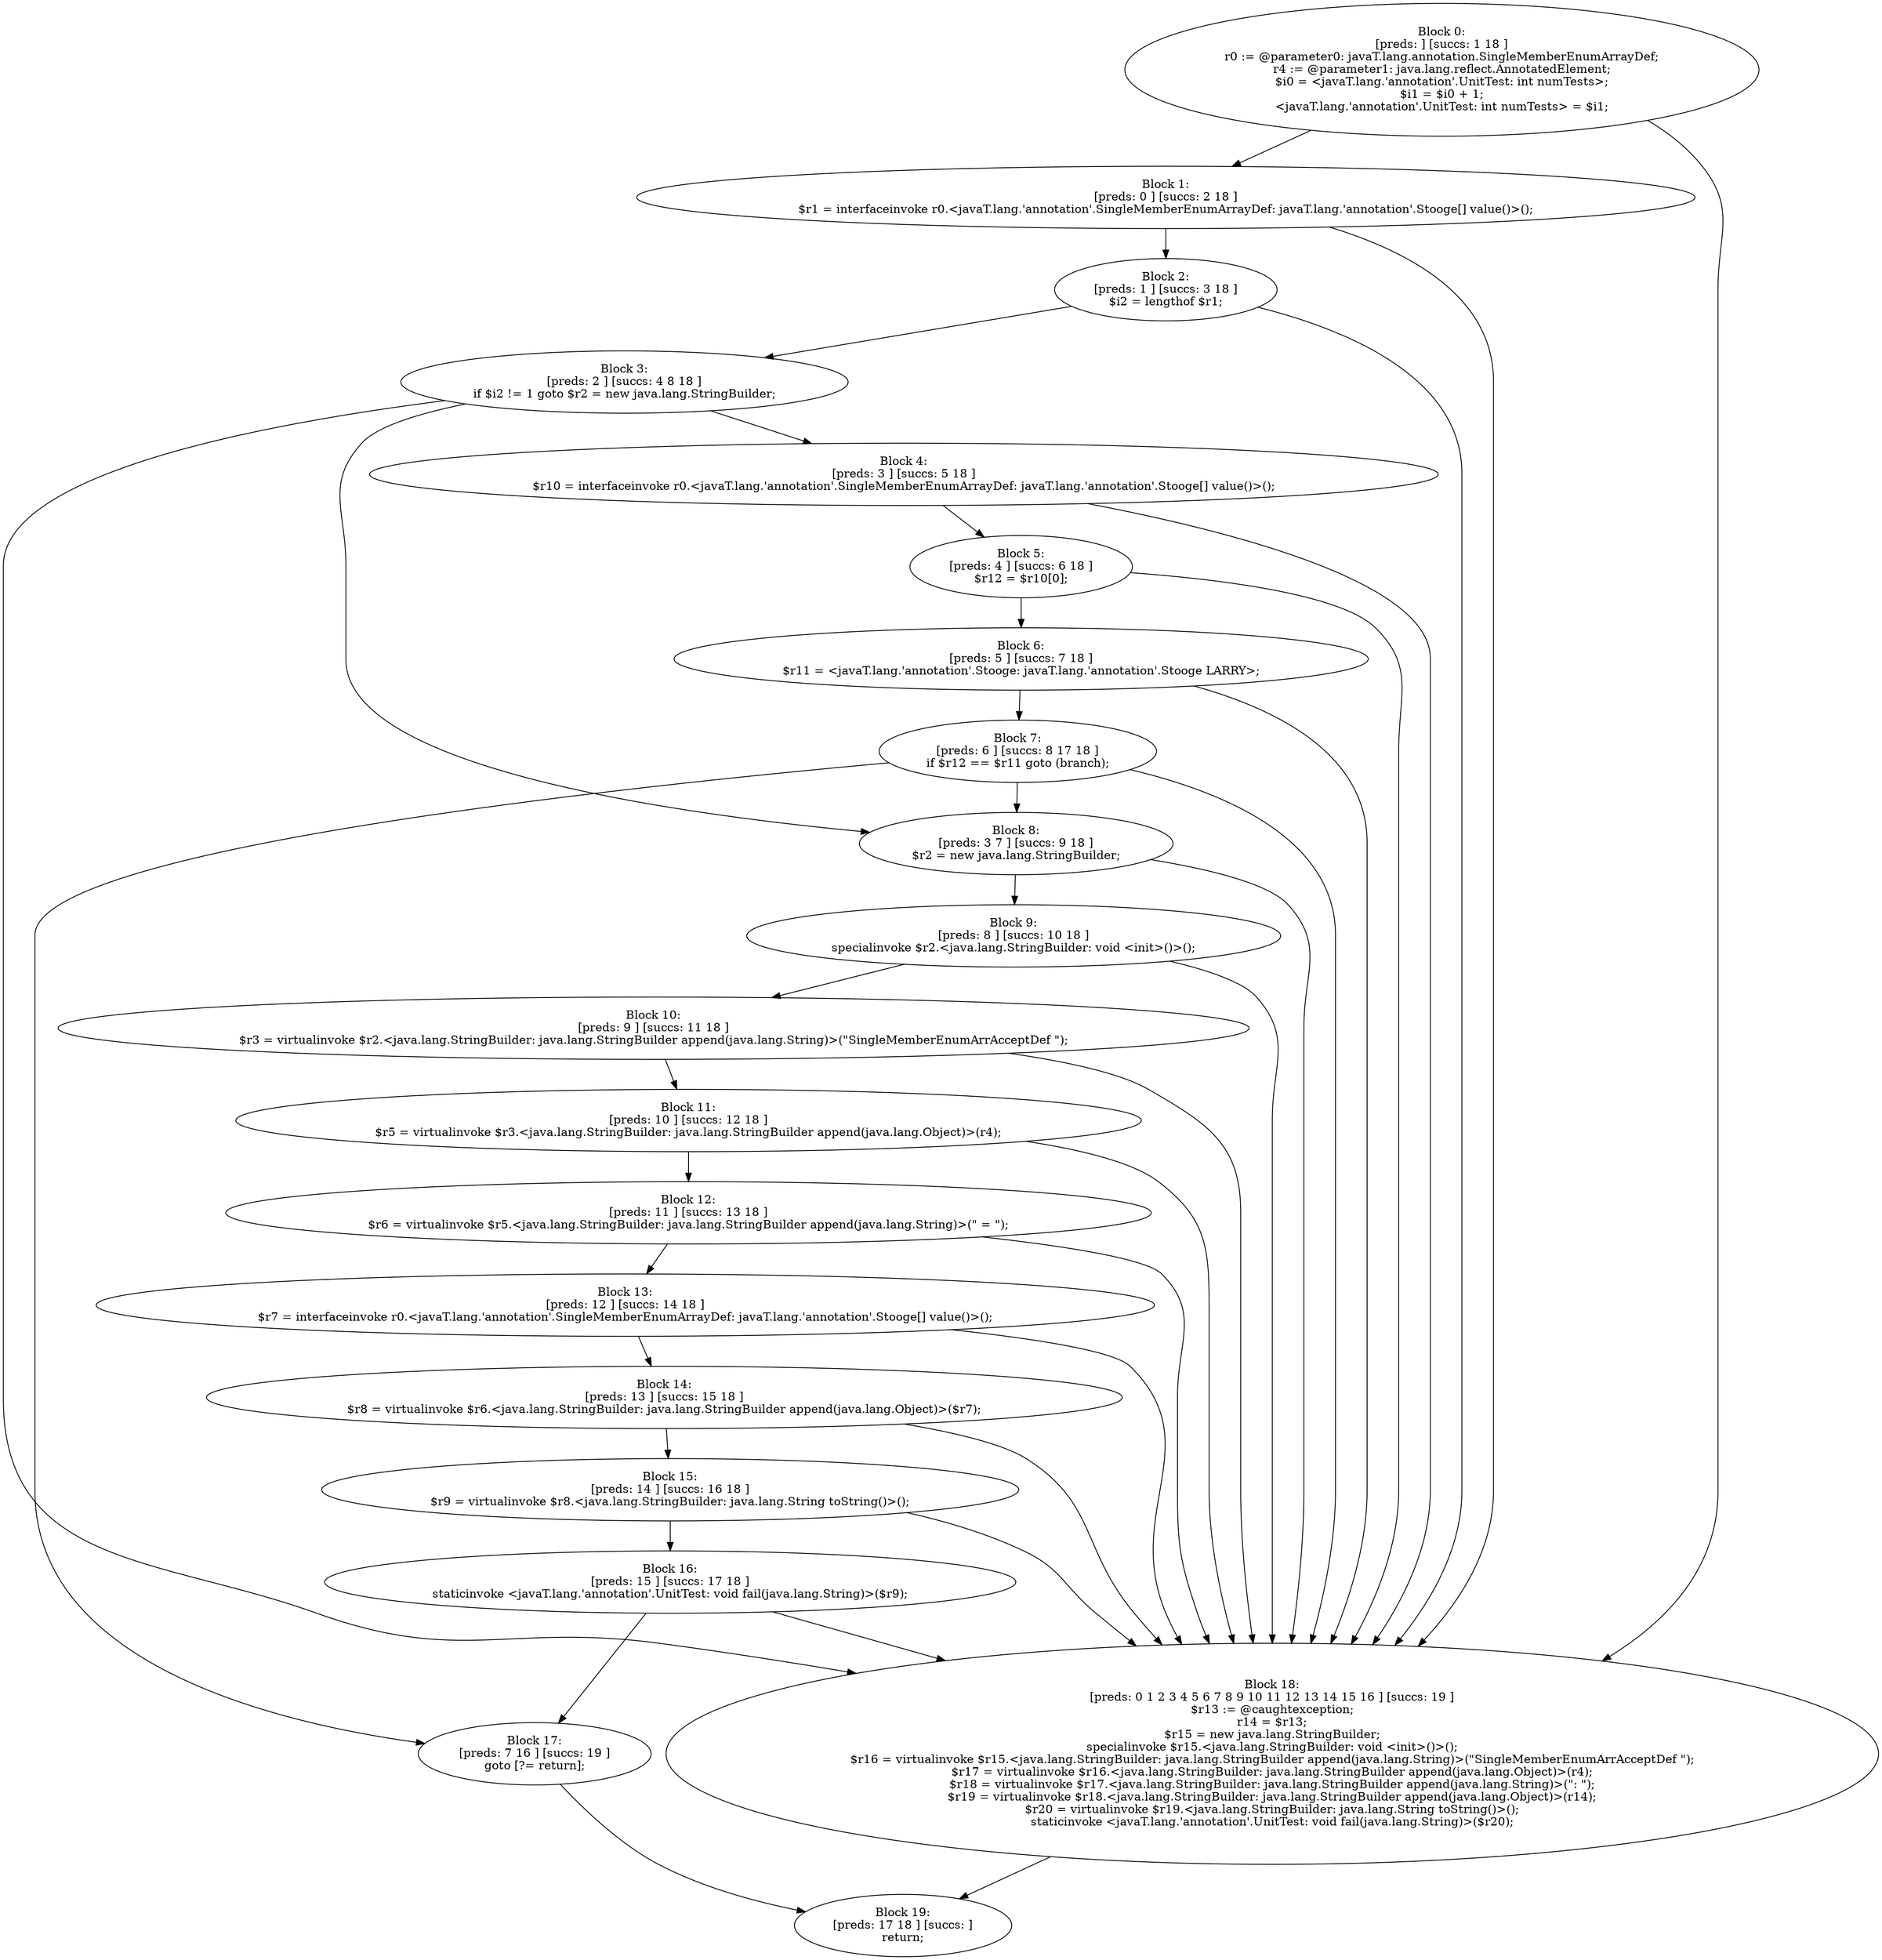 digraph "unitGraph" {
    "Block 0:
[preds: ] [succs: 1 18 ]
r0 := @parameter0: javaT.lang.annotation.SingleMemberEnumArrayDef;
r4 := @parameter1: java.lang.reflect.AnnotatedElement;
$i0 = <javaT.lang.'annotation'.UnitTest: int numTests>;
$i1 = $i0 + 1;
<javaT.lang.'annotation'.UnitTest: int numTests> = $i1;
"
    "Block 1:
[preds: 0 ] [succs: 2 18 ]
$r1 = interfaceinvoke r0.<javaT.lang.'annotation'.SingleMemberEnumArrayDef: javaT.lang.'annotation'.Stooge[] value()>();
"
    "Block 2:
[preds: 1 ] [succs: 3 18 ]
$i2 = lengthof $r1;
"
    "Block 3:
[preds: 2 ] [succs: 4 8 18 ]
if $i2 != 1 goto $r2 = new java.lang.StringBuilder;
"
    "Block 4:
[preds: 3 ] [succs: 5 18 ]
$r10 = interfaceinvoke r0.<javaT.lang.'annotation'.SingleMemberEnumArrayDef: javaT.lang.'annotation'.Stooge[] value()>();
"
    "Block 5:
[preds: 4 ] [succs: 6 18 ]
$r12 = $r10[0];
"
    "Block 6:
[preds: 5 ] [succs: 7 18 ]
$r11 = <javaT.lang.'annotation'.Stooge: javaT.lang.'annotation'.Stooge LARRY>;
"
    "Block 7:
[preds: 6 ] [succs: 8 17 18 ]
if $r12 == $r11 goto (branch);
"
    "Block 8:
[preds: 3 7 ] [succs: 9 18 ]
$r2 = new java.lang.StringBuilder;
"
    "Block 9:
[preds: 8 ] [succs: 10 18 ]
specialinvoke $r2.<java.lang.StringBuilder: void <init>()>();
"
    "Block 10:
[preds: 9 ] [succs: 11 18 ]
$r3 = virtualinvoke $r2.<java.lang.StringBuilder: java.lang.StringBuilder append(java.lang.String)>(\"SingleMemberEnumArrAcceptDef \");
"
    "Block 11:
[preds: 10 ] [succs: 12 18 ]
$r5 = virtualinvoke $r3.<java.lang.StringBuilder: java.lang.StringBuilder append(java.lang.Object)>(r4);
"
    "Block 12:
[preds: 11 ] [succs: 13 18 ]
$r6 = virtualinvoke $r5.<java.lang.StringBuilder: java.lang.StringBuilder append(java.lang.String)>(\" = \");
"
    "Block 13:
[preds: 12 ] [succs: 14 18 ]
$r7 = interfaceinvoke r0.<javaT.lang.'annotation'.SingleMemberEnumArrayDef: javaT.lang.'annotation'.Stooge[] value()>();
"
    "Block 14:
[preds: 13 ] [succs: 15 18 ]
$r8 = virtualinvoke $r6.<java.lang.StringBuilder: java.lang.StringBuilder append(java.lang.Object)>($r7);
"
    "Block 15:
[preds: 14 ] [succs: 16 18 ]
$r9 = virtualinvoke $r8.<java.lang.StringBuilder: java.lang.String toString()>();
"
    "Block 16:
[preds: 15 ] [succs: 17 18 ]
staticinvoke <javaT.lang.'annotation'.UnitTest: void fail(java.lang.String)>($r9);
"
    "Block 17:
[preds: 7 16 ] [succs: 19 ]
goto [?= return];
"
    "Block 18:
[preds: 0 1 2 3 4 5 6 7 8 9 10 11 12 13 14 15 16 ] [succs: 19 ]
$r13 := @caughtexception;
r14 = $r13;
$r15 = new java.lang.StringBuilder;
specialinvoke $r15.<java.lang.StringBuilder: void <init>()>();
$r16 = virtualinvoke $r15.<java.lang.StringBuilder: java.lang.StringBuilder append(java.lang.String)>(\"SingleMemberEnumArrAcceptDef \");
$r17 = virtualinvoke $r16.<java.lang.StringBuilder: java.lang.StringBuilder append(java.lang.Object)>(r4);
$r18 = virtualinvoke $r17.<java.lang.StringBuilder: java.lang.StringBuilder append(java.lang.String)>(\": \");
$r19 = virtualinvoke $r18.<java.lang.StringBuilder: java.lang.StringBuilder append(java.lang.Object)>(r14);
$r20 = virtualinvoke $r19.<java.lang.StringBuilder: java.lang.String toString()>();
staticinvoke <javaT.lang.'annotation'.UnitTest: void fail(java.lang.String)>($r20);
"
    "Block 19:
[preds: 17 18 ] [succs: ]
return;
"
    "Block 0:
[preds: ] [succs: 1 18 ]
r0 := @parameter0: javaT.lang.annotation.SingleMemberEnumArrayDef;
r4 := @parameter1: java.lang.reflect.AnnotatedElement;
$i0 = <javaT.lang.'annotation'.UnitTest: int numTests>;
$i1 = $i0 + 1;
<javaT.lang.'annotation'.UnitTest: int numTests> = $i1;
"->"Block 1:
[preds: 0 ] [succs: 2 18 ]
$r1 = interfaceinvoke r0.<javaT.lang.'annotation'.SingleMemberEnumArrayDef: javaT.lang.'annotation'.Stooge[] value()>();
";
    "Block 0:
[preds: ] [succs: 1 18 ]
r0 := @parameter0: javaT.lang.annotation.SingleMemberEnumArrayDef;
r4 := @parameter1: java.lang.reflect.AnnotatedElement;
$i0 = <javaT.lang.'annotation'.UnitTest: int numTests>;
$i1 = $i0 + 1;
<javaT.lang.'annotation'.UnitTest: int numTests> = $i1;
"->"Block 18:
[preds: 0 1 2 3 4 5 6 7 8 9 10 11 12 13 14 15 16 ] [succs: 19 ]
$r13 := @caughtexception;
r14 = $r13;
$r15 = new java.lang.StringBuilder;
specialinvoke $r15.<java.lang.StringBuilder: void <init>()>();
$r16 = virtualinvoke $r15.<java.lang.StringBuilder: java.lang.StringBuilder append(java.lang.String)>(\"SingleMemberEnumArrAcceptDef \");
$r17 = virtualinvoke $r16.<java.lang.StringBuilder: java.lang.StringBuilder append(java.lang.Object)>(r4);
$r18 = virtualinvoke $r17.<java.lang.StringBuilder: java.lang.StringBuilder append(java.lang.String)>(\": \");
$r19 = virtualinvoke $r18.<java.lang.StringBuilder: java.lang.StringBuilder append(java.lang.Object)>(r14);
$r20 = virtualinvoke $r19.<java.lang.StringBuilder: java.lang.String toString()>();
staticinvoke <javaT.lang.'annotation'.UnitTest: void fail(java.lang.String)>($r20);
";
    "Block 1:
[preds: 0 ] [succs: 2 18 ]
$r1 = interfaceinvoke r0.<javaT.lang.'annotation'.SingleMemberEnumArrayDef: javaT.lang.'annotation'.Stooge[] value()>();
"->"Block 2:
[preds: 1 ] [succs: 3 18 ]
$i2 = lengthof $r1;
";
    "Block 1:
[preds: 0 ] [succs: 2 18 ]
$r1 = interfaceinvoke r0.<javaT.lang.'annotation'.SingleMemberEnumArrayDef: javaT.lang.'annotation'.Stooge[] value()>();
"->"Block 18:
[preds: 0 1 2 3 4 5 6 7 8 9 10 11 12 13 14 15 16 ] [succs: 19 ]
$r13 := @caughtexception;
r14 = $r13;
$r15 = new java.lang.StringBuilder;
specialinvoke $r15.<java.lang.StringBuilder: void <init>()>();
$r16 = virtualinvoke $r15.<java.lang.StringBuilder: java.lang.StringBuilder append(java.lang.String)>(\"SingleMemberEnumArrAcceptDef \");
$r17 = virtualinvoke $r16.<java.lang.StringBuilder: java.lang.StringBuilder append(java.lang.Object)>(r4);
$r18 = virtualinvoke $r17.<java.lang.StringBuilder: java.lang.StringBuilder append(java.lang.String)>(\": \");
$r19 = virtualinvoke $r18.<java.lang.StringBuilder: java.lang.StringBuilder append(java.lang.Object)>(r14);
$r20 = virtualinvoke $r19.<java.lang.StringBuilder: java.lang.String toString()>();
staticinvoke <javaT.lang.'annotation'.UnitTest: void fail(java.lang.String)>($r20);
";
    "Block 2:
[preds: 1 ] [succs: 3 18 ]
$i2 = lengthof $r1;
"->"Block 3:
[preds: 2 ] [succs: 4 8 18 ]
if $i2 != 1 goto $r2 = new java.lang.StringBuilder;
";
    "Block 2:
[preds: 1 ] [succs: 3 18 ]
$i2 = lengthof $r1;
"->"Block 18:
[preds: 0 1 2 3 4 5 6 7 8 9 10 11 12 13 14 15 16 ] [succs: 19 ]
$r13 := @caughtexception;
r14 = $r13;
$r15 = new java.lang.StringBuilder;
specialinvoke $r15.<java.lang.StringBuilder: void <init>()>();
$r16 = virtualinvoke $r15.<java.lang.StringBuilder: java.lang.StringBuilder append(java.lang.String)>(\"SingleMemberEnumArrAcceptDef \");
$r17 = virtualinvoke $r16.<java.lang.StringBuilder: java.lang.StringBuilder append(java.lang.Object)>(r4);
$r18 = virtualinvoke $r17.<java.lang.StringBuilder: java.lang.StringBuilder append(java.lang.String)>(\": \");
$r19 = virtualinvoke $r18.<java.lang.StringBuilder: java.lang.StringBuilder append(java.lang.Object)>(r14);
$r20 = virtualinvoke $r19.<java.lang.StringBuilder: java.lang.String toString()>();
staticinvoke <javaT.lang.'annotation'.UnitTest: void fail(java.lang.String)>($r20);
";
    "Block 3:
[preds: 2 ] [succs: 4 8 18 ]
if $i2 != 1 goto $r2 = new java.lang.StringBuilder;
"->"Block 4:
[preds: 3 ] [succs: 5 18 ]
$r10 = interfaceinvoke r0.<javaT.lang.'annotation'.SingleMemberEnumArrayDef: javaT.lang.'annotation'.Stooge[] value()>();
";
    "Block 3:
[preds: 2 ] [succs: 4 8 18 ]
if $i2 != 1 goto $r2 = new java.lang.StringBuilder;
"->"Block 8:
[preds: 3 7 ] [succs: 9 18 ]
$r2 = new java.lang.StringBuilder;
";
    "Block 3:
[preds: 2 ] [succs: 4 8 18 ]
if $i2 != 1 goto $r2 = new java.lang.StringBuilder;
"->"Block 18:
[preds: 0 1 2 3 4 5 6 7 8 9 10 11 12 13 14 15 16 ] [succs: 19 ]
$r13 := @caughtexception;
r14 = $r13;
$r15 = new java.lang.StringBuilder;
specialinvoke $r15.<java.lang.StringBuilder: void <init>()>();
$r16 = virtualinvoke $r15.<java.lang.StringBuilder: java.lang.StringBuilder append(java.lang.String)>(\"SingleMemberEnumArrAcceptDef \");
$r17 = virtualinvoke $r16.<java.lang.StringBuilder: java.lang.StringBuilder append(java.lang.Object)>(r4);
$r18 = virtualinvoke $r17.<java.lang.StringBuilder: java.lang.StringBuilder append(java.lang.String)>(\": \");
$r19 = virtualinvoke $r18.<java.lang.StringBuilder: java.lang.StringBuilder append(java.lang.Object)>(r14);
$r20 = virtualinvoke $r19.<java.lang.StringBuilder: java.lang.String toString()>();
staticinvoke <javaT.lang.'annotation'.UnitTest: void fail(java.lang.String)>($r20);
";
    "Block 4:
[preds: 3 ] [succs: 5 18 ]
$r10 = interfaceinvoke r0.<javaT.lang.'annotation'.SingleMemberEnumArrayDef: javaT.lang.'annotation'.Stooge[] value()>();
"->"Block 5:
[preds: 4 ] [succs: 6 18 ]
$r12 = $r10[0];
";
    "Block 4:
[preds: 3 ] [succs: 5 18 ]
$r10 = interfaceinvoke r0.<javaT.lang.'annotation'.SingleMemberEnumArrayDef: javaT.lang.'annotation'.Stooge[] value()>();
"->"Block 18:
[preds: 0 1 2 3 4 5 6 7 8 9 10 11 12 13 14 15 16 ] [succs: 19 ]
$r13 := @caughtexception;
r14 = $r13;
$r15 = new java.lang.StringBuilder;
specialinvoke $r15.<java.lang.StringBuilder: void <init>()>();
$r16 = virtualinvoke $r15.<java.lang.StringBuilder: java.lang.StringBuilder append(java.lang.String)>(\"SingleMemberEnumArrAcceptDef \");
$r17 = virtualinvoke $r16.<java.lang.StringBuilder: java.lang.StringBuilder append(java.lang.Object)>(r4);
$r18 = virtualinvoke $r17.<java.lang.StringBuilder: java.lang.StringBuilder append(java.lang.String)>(\": \");
$r19 = virtualinvoke $r18.<java.lang.StringBuilder: java.lang.StringBuilder append(java.lang.Object)>(r14);
$r20 = virtualinvoke $r19.<java.lang.StringBuilder: java.lang.String toString()>();
staticinvoke <javaT.lang.'annotation'.UnitTest: void fail(java.lang.String)>($r20);
";
    "Block 5:
[preds: 4 ] [succs: 6 18 ]
$r12 = $r10[0];
"->"Block 6:
[preds: 5 ] [succs: 7 18 ]
$r11 = <javaT.lang.'annotation'.Stooge: javaT.lang.'annotation'.Stooge LARRY>;
";
    "Block 5:
[preds: 4 ] [succs: 6 18 ]
$r12 = $r10[0];
"->"Block 18:
[preds: 0 1 2 3 4 5 6 7 8 9 10 11 12 13 14 15 16 ] [succs: 19 ]
$r13 := @caughtexception;
r14 = $r13;
$r15 = new java.lang.StringBuilder;
specialinvoke $r15.<java.lang.StringBuilder: void <init>()>();
$r16 = virtualinvoke $r15.<java.lang.StringBuilder: java.lang.StringBuilder append(java.lang.String)>(\"SingleMemberEnumArrAcceptDef \");
$r17 = virtualinvoke $r16.<java.lang.StringBuilder: java.lang.StringBuilder append(java.lang.Object)>(r4);
$r18 = virtualinvoke $r17.<java.lang.StringBuilder: java.lang.StringBuilder append(java.lang.String)>(\": \");
$r19 = virtualinvoke $r18.<java.lang.StringBuilder: java.lang.StringBuilder append(java.lang.Object)>(r14);
$r20 = virtualinvoke $r19.<java.lang.StringBuilder: java.lang.String toString()>();
staticinvoke <javaT.lang.'annotation'.UnitTest: void fail(java.lang.String)>($r20);
";
    "Block 6:
[preds: 5 ] [succs: 7 18 ]
$r11 = <javaT.lang.'annotation'.Stooge: javaT.lang.'annotation'.Stooge LARRY>;
"->"Block 7:
[preds: 6 ] [succs: 8 17 18 ]
if $r12 == $r11 goto (branch);
";
    "Block 6:
[preds: 5 ] [succs: 7 18 ]
$r11 = <javaT.lang.'annotation'.Stooge: javaT.lang.'annotation'.Stooge LARRY>;
"->"Block 18:
[preds: 0 1 2 3 4 5 6 7 8 9 10 11 12 13 14 15 16 ] [succs: 19 ]
$r13 := @caughtexception;
r14 = $r13;
$r15 = new java.lang.StringBuilder;
specialinvoke $r15.<java.lang.StringBuilder: void <init>()>();
$r16 = virtualinvoke $r15.<java.lang.StringBuilder: java.lang.StringBuilder append(java.lang.String)>(\"SingleMemberEnumArrAcceptDef \");
$r17 = virtualinvoke $r16.<java.lang.StringBuilder: java.lang.StringBuilder append(java.lang.Object)>(r4);
$r18 = virtualinvoke $r17.<java.lang.StringBuilder: java.lang.StringBuilder append(java.lang.String)>(\": \");
$r19 = virtualinvoke $r18.<java.lang.StringBuilder: java.lang.StringBuilder append(java.lang.Object)>(r14);
$r20 = virtualinvoke $r19.<java.lang.StringBuilder: java.lang.String toString()>();
staticinvoke <javaT.lang.'annotation'.UnitTest: void fail(java.lang.String)>($r20);
";
    "Block 7:
[preds: 6 ] [succs: 8 17 18 ]
if $r12 == $r11 goto (branch);
"->"Block 8:
[preds: 3 7 ] [succs: 9 18 ]
$r2 = new java.lang.StringBuilder;
";
    "Block 7:
[preds: 6 ] [succs: 8 17 18 ]
if $r12 == $r11 goto (branch);
"->"Block 17:
[preds: 7 16 ] [succs: 19 ]
goto [?= return];
";
    "Block 7:
[preds: 6 ] [succs: 8 17 18 ]
if $r12 == $r11 goto (branch);
"->"Block 18:
[preds: 0 1 2 3 4 5 6 7 8 9 10 11 12 13 14 15 16 ] [succs: 19 ]
$r13 := @caughtexception;
r14 = $r13;
$r15 = new java.lang.StringBuilder;
specialinvoke $r15.<java.lang.StringBuilder: void <init>()>();
$r16 = virtualinvoke $r15.<java.lang.StringBuilder: java.lang.StringBuilder append(java.lang.String)>(\"SingleMemberEnumArrAcceptDef \");
$r17 = virtualinvoke $r16.<java.lang.StringBuilder: java.lang.StringBuilder append(java.lang.Object)>(r4);
$r18 = virtualinvoke $r17.<java.lang.StringBuilder: java.lang.StringBuilder append(java.lang.String)>(\": \");
$r19 = virtualinvoke $r18.<java.lang.StringBuilder: java.lang.StringBuilder append(java.lang.Object)>(r14);
$r20 = virtualinvoke $r19.<java.lang.StringBuilder: java.lang.String toString()>();
staticinvoke <javaT.lang.'annotation'.UnitTest: void fail(java.lang.String)>($r20);
";
    "Block 8:
[preds: 3 7 ] [succs: 9 18 ]
$r2 = new java.lang.StringBuilder;
"->"Block 9:
[preds: 8 ] [succs: 10 18 ]
specialinvoke $r2.<java.lang.StringBuilder: void <init>()>();
";
    "Block 8:
[preds: 3 7 ] [succs: 9 18 ]
$r2 = new java.lang.StringBuilder;
"->"Block 18:
[preds: 0 1 2 3 4 5 6 7 8 9 10 11 12 13 14 15 16 ] [succs: 19 ]
$r13 := @caughtexception;
r14 = $r13;
$r15 = new java.lang.StringBuilder;
specialinvoke $r15.<java.lang.StringBuilder: void <init>()>();
$r16 = virtualinvoke $r15.<java.lang.StringBuilder: java.lang.StringBuilder append(java.lang.String)>(\"SingleMemberEnumArrAcceptDef \");
$r17 = virtualinvoke $r16.<java.lang.StringBuilder: java.lang.StringBuilder append(java.lang.Object)>(r4);
$r18 = virtualinvoke $r17.<java.lang.StringBuilder: java.lang.StringBuilder append(java.lang.String)>(\": \");
$r19 = virtualinvoke $r18.<java.lang.StringBuilder: java.lang.StringBuilder append(java.lang.Object)>(r14);
$r20 = virtualinvoke $r19.<java.lang.StringBuilder: java.lang.String toString()>();
staticinvoke <javaT.lang.'annotation'.UnitTest: void fail(java.lang.String)>($r20);
";
    "Block 9:
[preds: 8 ] [succs: 10 18 ]
specialinvoke $r2.<java.lang.StringBuilder: void <init>()>();
"->"Block 10:
[preds: 9 ] [succs: 11 18 ]
$r3 = virtualinvoke $r2.<java.lang.StringBuilder: java.lang.StringBuilder append(java.lang.String)>(\"SingleMemberEnumArrAcceptDef \");
";
    "Block 9:
[preds: 8 ] [succs: 10 18 ]
specialinvoke $r2.<java.lang.StringBuilder: void <init>()>();
"->"Block 18:
[preds: 0 1 2 3 4 5 6 7 8 9 10 11 12 13 14 15 16 ] [succs: 19 ]
$r13 := @caughtexception;
r14 = $r13;
$r15 = new java.lang.StringBuilder;
specialinvoke $r15.<java.lang.StringBuilder: void <init>()>();
$r16 = virtualinvoke $r15.<java.lang.StringBuilder: java.lang.StringBuilder append(java.lang.String)>(\"SingleMemberEnumArrAcceptDef \");
$r17 = virtualinvoke $r16.<java.lang.StringBuilder: java.lang.StringBuilder append(java.lang.Object)>(r4);
$r18 = virtualinvoke $r17.<java.lang.StringBuilder: java.lang.StringBuilder append(java.lang.String)>(\": \");
$r19 = virtualinvoke $r18.<java.lang.StringBuilder: java.lang.StringBuilder append(java.lang.Object)>(r14);
$r20 = virtualinvoke $r19.<java.lang.StringBuilder: java.lang.String toString()>();
staticinvoke <javaT.lang.'annotation'.UnitTest: void fail(java.lang.String)>($r20);
";
    "Block 10:
[preds: 9 ] [succs: 11 18 ]
$r3 = virtualinvoke $r2.<java.lang.StringBuilder: java.lang.StringBuilder append(java.lang.String)>(\"SingleMemberEnumArrAcceptDef \");
"->"Block 11:
[preds: 10 ] [succs: 12 18 ]
$r5 = virtualinvoke $r3.<java.lang.StringBuilder: java.lang.StringBuilder append(java.lang.Object)>(r4);
";
    "Block 10:
[preds: 9 ] [succs: 11 18 ]
$r3 = virtualinvoke $r2.<java.lang.StringBuilder: java.lang.StringBuilder append(java.lang.String)>(\"SingleMemberEnumArrAcceptDef \");
"->"Block 18:
[preds: 0 1 2 3 4 5 6 7 8 9 10 11 12 13 14 15 16 ] [succs: 19 ]
$r13 := @caughtexception;
r14 = $r13;
$r15 = new java.lang.StringBuilder;
specialinvoke $r15.<java.lang.StringBuilder: void <init>()>();
$r16 = virtualinvoke $r15.<java.lang.StringBuilder: java.lang.StringBuilder append(java.lang.String)>(\"SingleMemberEnumArrAcceptDef \");
$r17 = virtualinvoke $r16.<java.lang.StringBuilder: java.lang.StringBuilder append(java.lang.Object)>(r4);
$r18 = virtualinvoke $r17.<java.lang.StringBuilder: java.lang.StringBuilder append(java.lang.String)>(\": \");
$r19 = virtualinvoke $r18.<java.lang.StringBuilder: java.lang.StringBuilder append(java.lang.Object)>(r14);
$r20 = virtualinvoke $r19.<java.lang.StringBuilder: java.lang.String toString()>();
staticinvoke <javaT.lang.'annotation'.UnitTest: void fail(java.lang.String)>($r20);
";
    "Block 11:
[preds: 10 ] [succs: 12 18 ]
$r5 = virtualinvoke $r3.<java.lang.StringBuilder: java.lang.StringBuilder append(java.lang.Object)>(r4);
"->"Block 12:
[preds: 11 ] [succs: 13 18 ]
$r6 = virtualinvoke $r5.<java.lang.StringBuilder: java.lang.StringBuilder append(java.lang.String)>(\" = \");
";
    "Block 11:
[preds: 10 ] [succs: 12 18 ]
$r5 = virtualinvoke $r3.<java.lang.StringBuilder: java.lang.StringBuilder append(java.lang.Object)>(r4);
"->"Block 18:
[preds: 0 1 2 3 4 5 6 7 8 9 10 11 12 13 14 15 16 ] [succs: 19 ]
$r13 := @caughtexception;
r14 = $r13;
$r15 = new java.lang.StringBuilder;
specialinvoke $r15.<java.lang.StringBuilder: void <init>()>();
$r16 = virtualinvoke $r15.<java.lang.StringBuilder: java.lang.StringBuilder append(java.lang.String)>(\"SingleMemberEnumArrAcceptDef \");
$r17 = virtualinvoke $r16.<java.lang.StringBuilder: java.lang.StringBuilder append(java.lang.Object)>(r4);
$r18 = virtualinvoke $r17.<java.lang.StringBuilder: java.lang.StringBuilder append(java.lang.String)>(\": \");
$r19 = virtualinvoke $r18.<java.lang.StringBuilder: java.lang.StringBuilder append(java.lang.Object)>(r14);
$r20 = virtualinvoke $r19.<java.lang.StringBuilder: java.lang.String toString()>();
staticinvoke <javaT.lang.'annotation'.UnitTest: void fail(java.lang.String)>($r20);
";
    "Block 12:
[preds: 11 ] [succs: 13 18 ]
$r6 = virtualinvoke $r5.<java.lang.StringBuilder: java.lang.StringBuilder append(java.lang.String)>(\" = \");
"->"Block 13:
[preds: 12 ] [succs: 14 18 ]
$r7 = interfaceinvoke r0.<javaT.lang.'annotation'.SingleMemberEnumArrayDef: javaT.lang.'annotation'.Stooge[] value()>();
";
    "Block 12:
[preds: 11 ] [succs: 13 18 ]
$r6 = virtualinvoke $r5.<java.lang.StringBuilder: java.lang.StringBuilder append(java.lang.String)>(\" = \");
"->"Block 18:
[preds: 0 1 2 3 4 5 6 7 8 9 10 11 12 13 14 15 16 ] [succs: 19 ]
$r13 := @caughtexception;
r14 = $r13;
$r15 = new java.lang.StringBuilder;
specialinvoke $r15.<java.lang.StringBuilder: void <init>()>();
$r16 = virtualinvoke $r15.<java.lang.StringBuilder: java.lang.StringBuilder append(java.lang.String)>(\"SingleMemberEnumArrAcceptDef \");
$r17 = virtualinvoke $r16.<java.lang.StringBuilder: java.lang.StringBuilder append(java.lang.Object)>(r4);
$r18 = virtualinvoke $r17.<java.lang.StringBuilder: java.lang.StringBuilder append(java.lang.String)>(\": \");
$r19 = virtualinvoke $r18.<java.lang.StringBuilder: java.lang.StringBuilder append(java.lang.Object)>(r14);
$r20 = virtualinvoke $r19.<java.lang.StringBuilder: java.lang.String toString()>();
staticinvoke <javaT.lang.'annotation'.UnitTest: void fail(java.lang.String)>($r20);
";
    "Block 13:
[preds: 12 ] [succs: 14 18 ]
$r7 = interfaceinvoke r0.<javaT.lang.'annotation'.SingleMemberEnumArrayDef: javaT.lang.'annotation'.Stooge[] value()>();
"->"Block 14:
[preds: 13 ] [succs: 15 18 ]
$r8 = virtualinvoke $r6.<java.lang.StringBuilder: java.lang.StringBuilder append(java.lang.Object)>($r7);
";
    "Block 13:
[preds: 12 ] [succs: 14 18 ]
$r7 = interfaceinvoke r0.<javaT.lang.'annotation'.SingleMemberEnumArrayDef: javaT.lang.'annotation'.Stooge[] value()>();
"->"Block 18:
[preds: 0 1 2 3 4 5 6 7 8 9 10 11 12 13 14 15 16 ] [succs: 19 ]
$r13 := @caughtexception;
r14 = $r13;
$r15 = new java.lang.StringBuilder;
specialinvoke $r15.<java.lang.StringBuilder: void <init>()>();
$r16 = virtualinvoke $r15.<java.lang.StringBuilder: java.lang.StringBuilder append(java.lang.String)>(\"SingleMemberEnumArrAcceptDef \");
$r17 = virtualinvoke $r16.<java.lang.StringBuilder: java.lang.StringBuilder append(java.lang.Object)>(r4);
$r18 = virtualinvoke $r17.<java.lang.StringBuilder: java.lang.StringBuilder append(java.lang.String)>(\": \");
$r19 = virtualinvoke $r18.<java.lang.StringBuilder: java.lang.StringBuilder append(java.lang.Object)>(r14);
$r20 = virtualinvoke $r19.<java.lang.StringBuilder: java.lang.String toString()>();
staticinvoke <javaT.lang.'annotation'.UnitTest: void fail(java.lang.String)>($r20);
";
    "Block 14:
[preds: 13 ] [succs: 15 18 ]
$r8 = virtualinvoke $r6.<java.lang.StringBuilder: java.lang.StringBuilder append(java.lang.Object)>($r7);
"->"Block 15:
[preds: 14 ] [succs: 16 18 ]
$r9 = virtualinvoke $r8.<java.lang.StringBuilder: java.lang.String toString()>();
";
    "Block 14:
[preds: 13 ] [succs: 15 18 ]
$r8 = virtualinvoke $r6.<java.lang.StringBuilder: java.lang.StringBuilder append(java.lang.Object)>($r7);
"->"Block 18:
[preds: 0 1 2 3 4 5 6 7 8 9 10 11 12 13 14 15 16 ] [succs: 19 ]
$r13 := @caughtexception;
r14 = $r13;
$r15 = new java.lang.StringBuilder;
specialinvoke $r15.<java.lang.StringBuilder: void <init>()>();
$r16 = virtualinvoke $r15.<java.lang.StringBuilder: java.lang.StringBuilder append(java.lang.String)>(\"SingleMemberEnumArrAcceptDef \");
$r17 = virtualinvoke $r16.<java.lang.StringBuilder: java.lang.StringBuilder append(java.lang.Object)>(r4);
$r18 = virtualinvoke $r17.<java.lang.StringBuilder: java.lang.StringBuilder append(java.lang.String)>(\": \");
$r19 = virtualinvoke $r18.<java.lang.StringBuilder: java.lang.StringBuilder append(java.lang.Object)>(r14);
$r20 = virtualinvoke $r19.<java.lang.StringBuilder: java.lang.String toString()>();
staticinvoke <javaT.lang.'annotation'.UnitTest: void fail(java.lang.String)>($r20);
";
    "Block 15:
[preds: 14 ] [succs: 16 18 ]
$r9 = virtualinvoke $r8.<java.lang.StringBuilder: java.lang.String toString()>();
"->"Block 16:
[preds: 15 ] [succs: 17 18 ]
staticinvoke <javaT.lang.'annotation'.UnitTest: void fail(java.lang.String)>($r9);
";
    "Block 15:
[preds: 14 ] [succs: 16 18 ]
$r9 = virtualinvoke $r8.<java.lang.StringBuilder: java.lang.String toString()>();
"->"Block 18:
[preds: 0 1 2 3 4 5 6 7 8 9 10 11 12 13 14 15 16 ] [succs: 19 ]
$r13 := @caughtexception;
r14 = $r13;
$r15 = new java.lang.StringBuilder;
specialinvoke $r15.<java.lang.StringBuilder: void <init>()>();
$r16 = virtualinvoke $r15.<java.lang.StringBuilder: java.lang.StringBuilder append(java.lang.String)>(\"SingleMemberEnumArrAcceptDef \");
$r17 = virtualinvoke $r16.<java.lang.StringBuilder: java.lang.StringBuilder append(java.lang.Object)>(r4);
$r18 = virtualinvoke $r17.<java.lang.StringBuilder: java.lang.StringBuilder append(java.lang.String)>(\": \");
$r19 = virtualinvoke $r18.<java.lang.StringBuilder: java.lang.StringBuilder append(java.lang.Object)>(r14);
$r20 = virtualinvoke $r19.<java.lang.StringBuilder: java.lang.String toString()>();
staticinvoke <javaT.lang.'annotation'.UnitTest: void fail(java.lang.String)>($r20);
";
    "Block 16:
[preds: 15 ] [succs: 17 18 ]
staticinvoke <javaT.lang.'annotation'.UnitTest: void fail(java.lang.String)>($r9);
"->"Block 17:
[preds: 7 16 ] [succs: 19 ]
goto [?= return];
";
    "Block 16:
[preds: 15 ] [succs: 17 18 ]
staticinvoke <javaT.lang.'annotation'.UnitTest: void fail(java.lang.String)>($r9);
"->"Block 18:
[preds: 0 1 2 3 4 5 6 7 8 9 10 11 12 13 14 15 16 ] [succs: 19 ]
$r13 := @caughtexception;
r14 = $r13;
$r15 = new java.lang.StringBuilder;
specialinvoke $r15.<java.lang.StringBuilder: void <init>()>();
$r16 = virtualinvoke $r15.<java.lang.StringBuilder: java.lang.StringBuilder append(java.lang.String)>(\"SingleMemberEnumArrAcceptDef \");
$r17 = virtualinvoke $r16.<java.lang.StringBuilder: java.lang.StringBuilder append(java.lang.Object)>(r4);
$r18 = virtualinvoke $r17.<java.lang.StringBuilder: java.lang.StringBuilder append(java.lang.String)>(\": \");
$r19 = virtualinvoke $r18.<java.lang.StringBuilder: java.lang.StringBuilder append(java.lang.Object)>(r14);
$r20 = virtualinvoke $r19.<java.lang.StringBuilder: java.lang.String toString()>();
staticinvoke <javaT.lang.'annotation'.UnitTest: void fail(java.lang.String)>($r20);
";
    "Block 17:
[preds: 7 16 ] [succs: 19 ]
goto [?= return];
"->"Block 19:
[preds: 17 18 ] [succs: ]
return;
";
    "Block 18:
[preds: 0 1 2 3 4 5 6 7 8 9 10 11 12 13 14 15 16 ] [succs: 19 ]
$r13 := @caughtexception;
r14 = $r13;
$r15 = new java.lang.StringBuilder;
specialinvoke $r15.<java.lang.StringBuilder: void <init>()>();
$r16 = virtualinvoke $r15.<java.lang.StringBuilder: java.lang.StringBuilder append(java.lang.String)>(\"SingleMemberEnumArrAcceptDef \");
$r17 = virtualinvoke $r16.<java.lang.StringBuilder: java.lang.StringBuilder append(java.lang.Object)>(r4);
$r18 = virtualinvoke $r17.<java.lang.StringBuilder: java.lang.StringBuilder append(java.lang.String)>(\": \");
$r19 = virtualinvoke $r18.<java.lang.StringBuilder: java.lang.StringBuilder append(java.lang.Object)>(r14);
$r20 = virtualinvoke $r19.<java.lang.StringBuilder: java.lang.String toString()>();
staticinvoke <javaT.lang.'annotation'.UnitTest: void fail(java.lang.String)>($r20);
"->"Block 19:
[preds: 17 18 ] [succs: ]
return;
";
}
